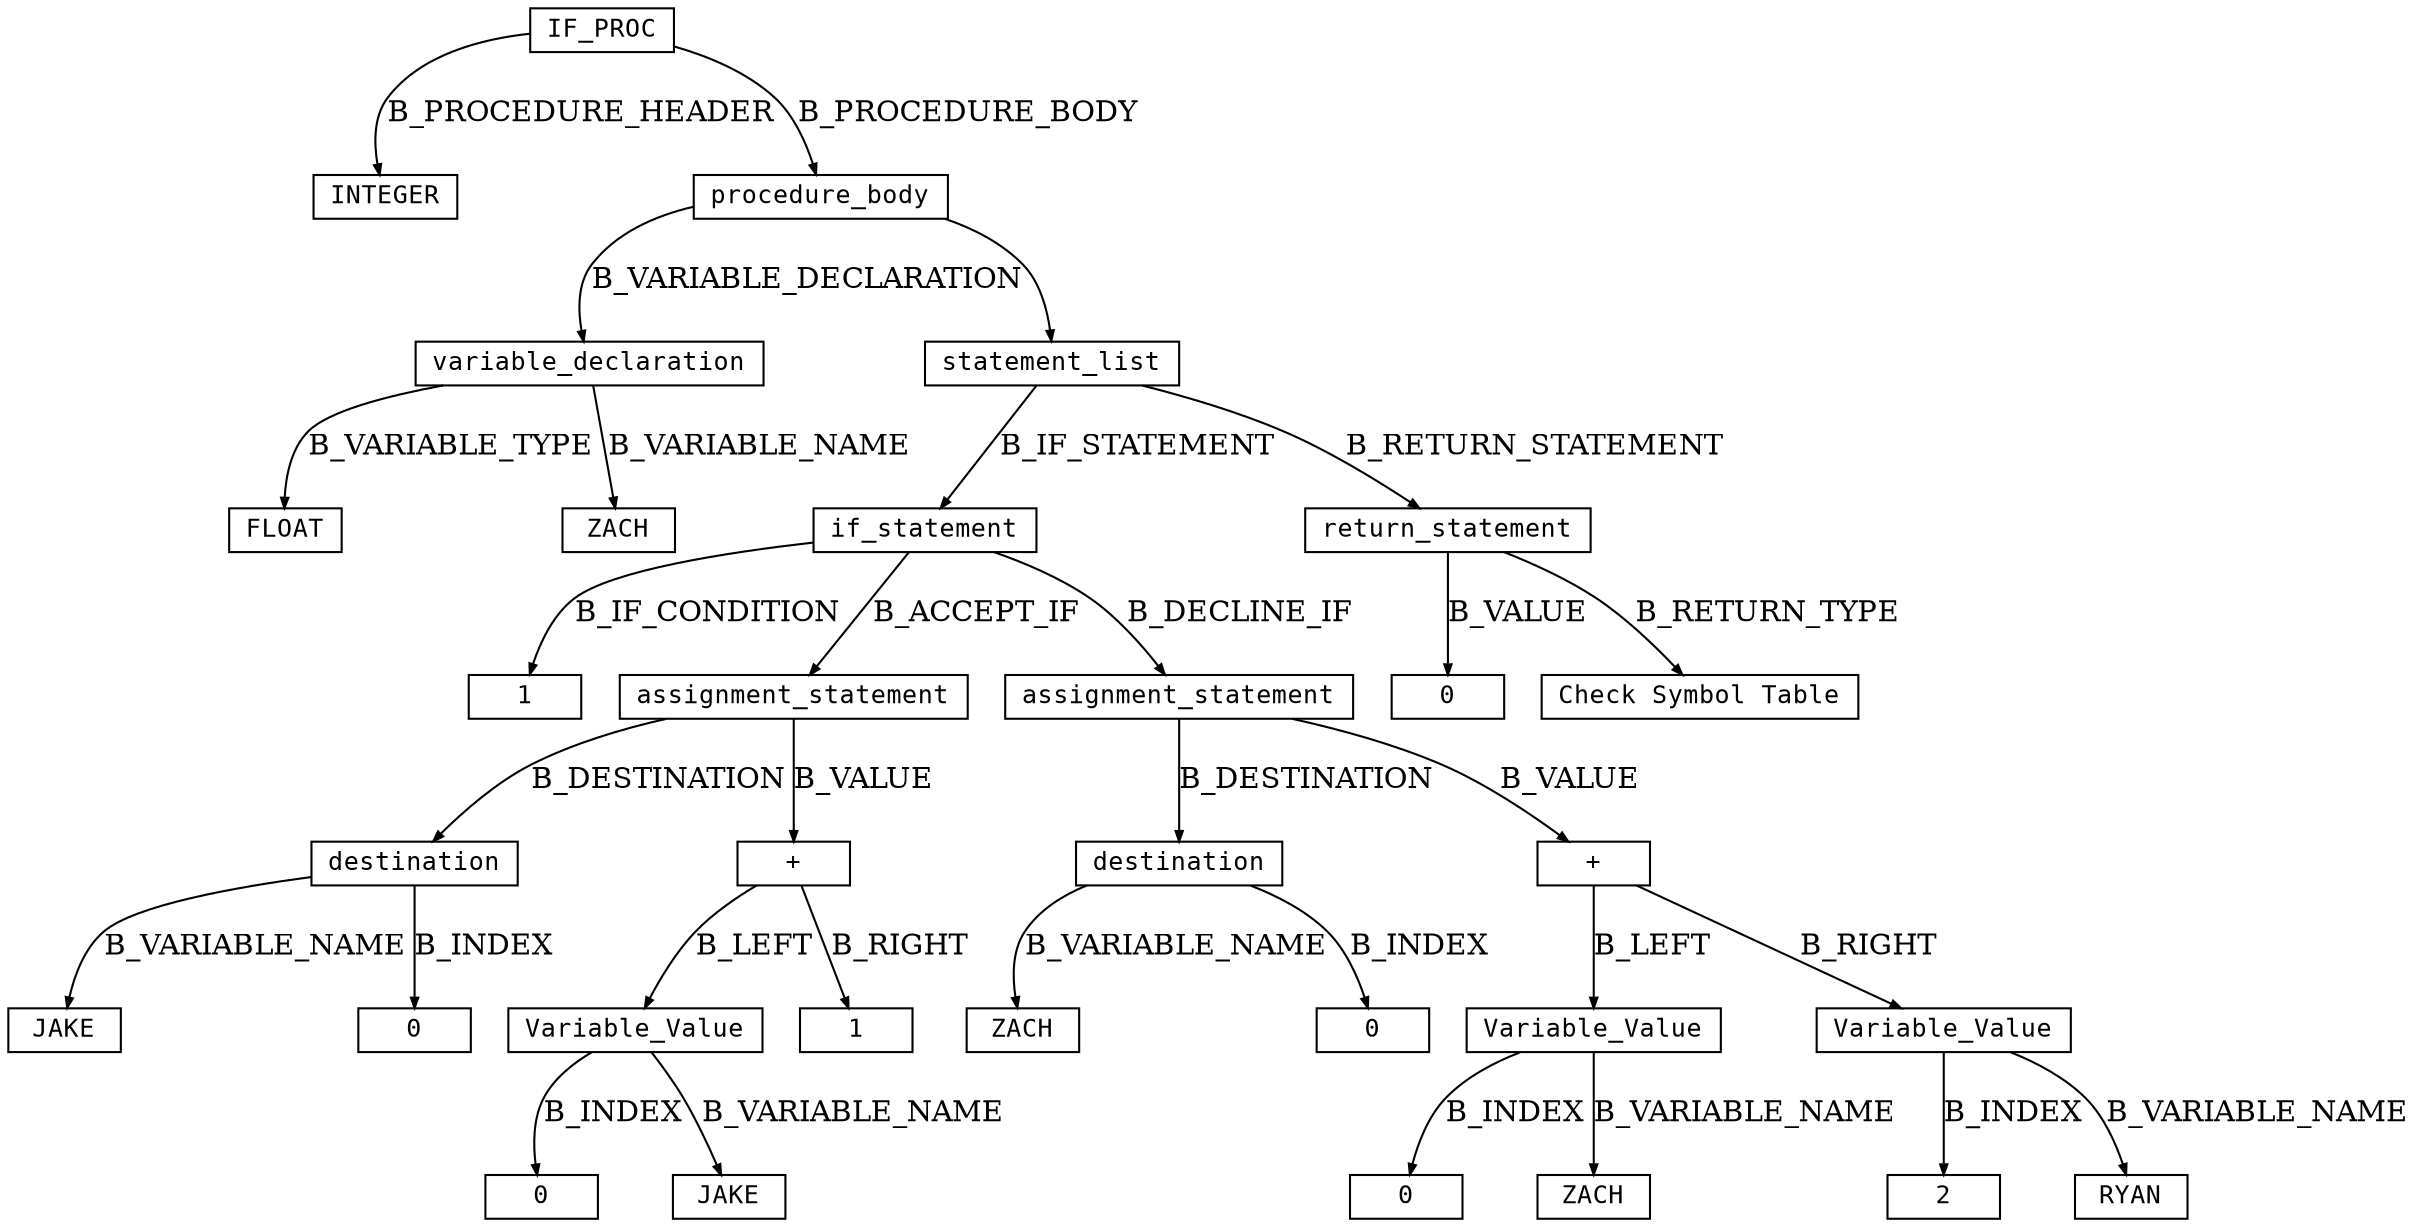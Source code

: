 digraph parsetree {
  node [shape=box, fontsize=12, fontname="Courier", height=.1];
  ranksep=.6;
  edge [arrowsize=.5]
  node1 [label="IF_PROC"]
  node2 [label="INTEGER"]
  node1 -> node2 [ label= "B_PROCEDURE_HEADER" ];
  node3 [label="procedure_body"]
  node1 -> node3 [ label= "B_PROCEDURE_BODY" ];
  node4 [label="variable_declaration"]
  node3 -> node4 [ label= "B_VARIABLE_DECLARATION" ];
  node5 [label="statement_list"]
  node3 -> node5 [ label= "" ];
  node6 [label="FLOAT"]
  node4 -> node6 [ label= "B_VARIABLE_TYPE" ];
  node7 [label="ZACH"]
  node4 -> node7 [ label= "B_VARIABLE_NAME" ];
  node8 [label="if_statement"]
  node5 -> node8 [ label= "B_IF_STATEMENT" ];
  node9 [label="return_statement"]
  node5 -> node9 [ label= "B_RETURN_STATEMENT" ];
  node10 [label="1"]
  node8 -> node10 [ label= "B_IF_CONDITION" ];
  node11 [label="assignment_statement"]
  node8 -> node11 [ label= "B_ACCEPT_IF" ];
  node12 [label="assignment_statement"]
  node8 -> node12 [ label= "B_DECLINE_IF" ];
  node13 [label="0"]
  node9 -> node13 [ label= "B_VALUE" ];
  node14 [label="Check Symbol Table"]
  node9 -> node14 [ label= "B_RETURN_TYPE" ];
  node15 [label="destination"]
  node11 -> node15 [ label= "B_DESTINATION" ];
  node16 [label="+"]
  node11 -> node16 [ label= "B_VALUE" ];
  node17 [label="destination"]
  node12 -> node17 [ label= "B_DESTINATION" ];
  node18 [label="+"]
  node12 -> node18 [ label= "B_VALUE" ];
  node19 [label="JAKE"]
  node15 -> node19 [ label= "B_VARIABLE_NAME" ];
  node20 [label="0"]
  node15 -> node20 [ label= "B_INDEX" ];
  node21 [label="Variable_Value"]
  node16 -> node21 [ label= "B_LEFT" ];
  node22 [label="1"]
  node16 -> node22 [ label= "B_RIGHT" ];
  node23 [label="ZACH"]
  node17 -> node23 [ label= "B_VARIABLE_NAME" ];
  node24 [label="0"]
  node17 -> node24 [ label= "B_INDEX" ];
  node25 [label="Variable_Value"]
  node18 -> node25 [ label= "B_LEFT" ];
  node26 [label="Variable_Value"]
  node18 -> node26 [ label= "B_RIGHT" ];
  node27 [label="0"]
  node21 -> node27 [ label= "B_INDEX" ];
  node28 [label="JAKE"]
  node21 -> node28 [ label= "B_VARIABLE_NAME" ];
  node29 [label="0"]
  node25 -> node29 [ label= "B_INDEX" ];
  node30 [label="ZACH"]
  node25 -> node30 [ label= "B_VARIABLE_NAME" ];
  node31 [label="2"]
  node26 -> node31 [ label= "B_INDEX" ];
  node32 [label="RYAN"]
  node26 -> node32 [ label= "B_VARIABLE_NAME" ];
}
